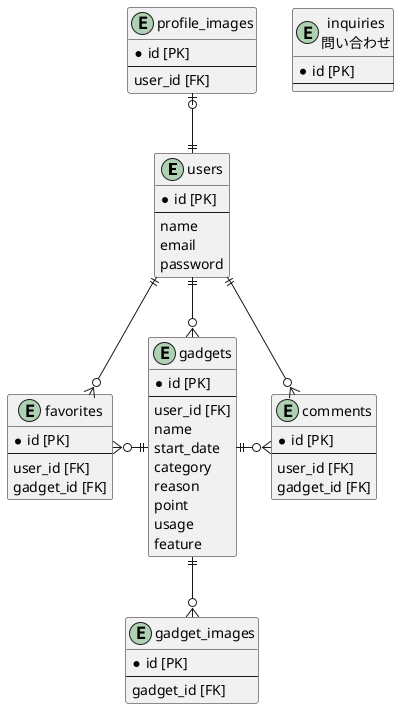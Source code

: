 @startuml OshiGadge

entity users {
  *id [PK]
  --
  name
  email
  password
}

entity gadgets {
  *id [PK]
  --
  user_id [FK]
  name
  start_date
  category
  reason
  point
  usage
  feature
}

entity favorites {
  *id [PK]
  --
  user_id [FK]
  gadget_id [FK]
}

entity comments {
  *id [PK]
  --
  user_id [FK]
  gadget_id [FK]
}

entity inquiries as "inquiries\n問い合わせ" {
  *id [PK]
  --
}

entity profile_images {
  *id [PK]
  --
  user_id [FK]
}

entity gadget_images {
  *id [PK]
  --
  gadget_id [FK]
}

users ||--o{ gadgets
users ||-u-o| profile_images
users ||--o{ comments
users ||--o{ favorites
gadgets ||-r-o{ comments
gadgets ||-d-o{ gadget_images
gadgets ||-l-o{ favorites

@enduml
